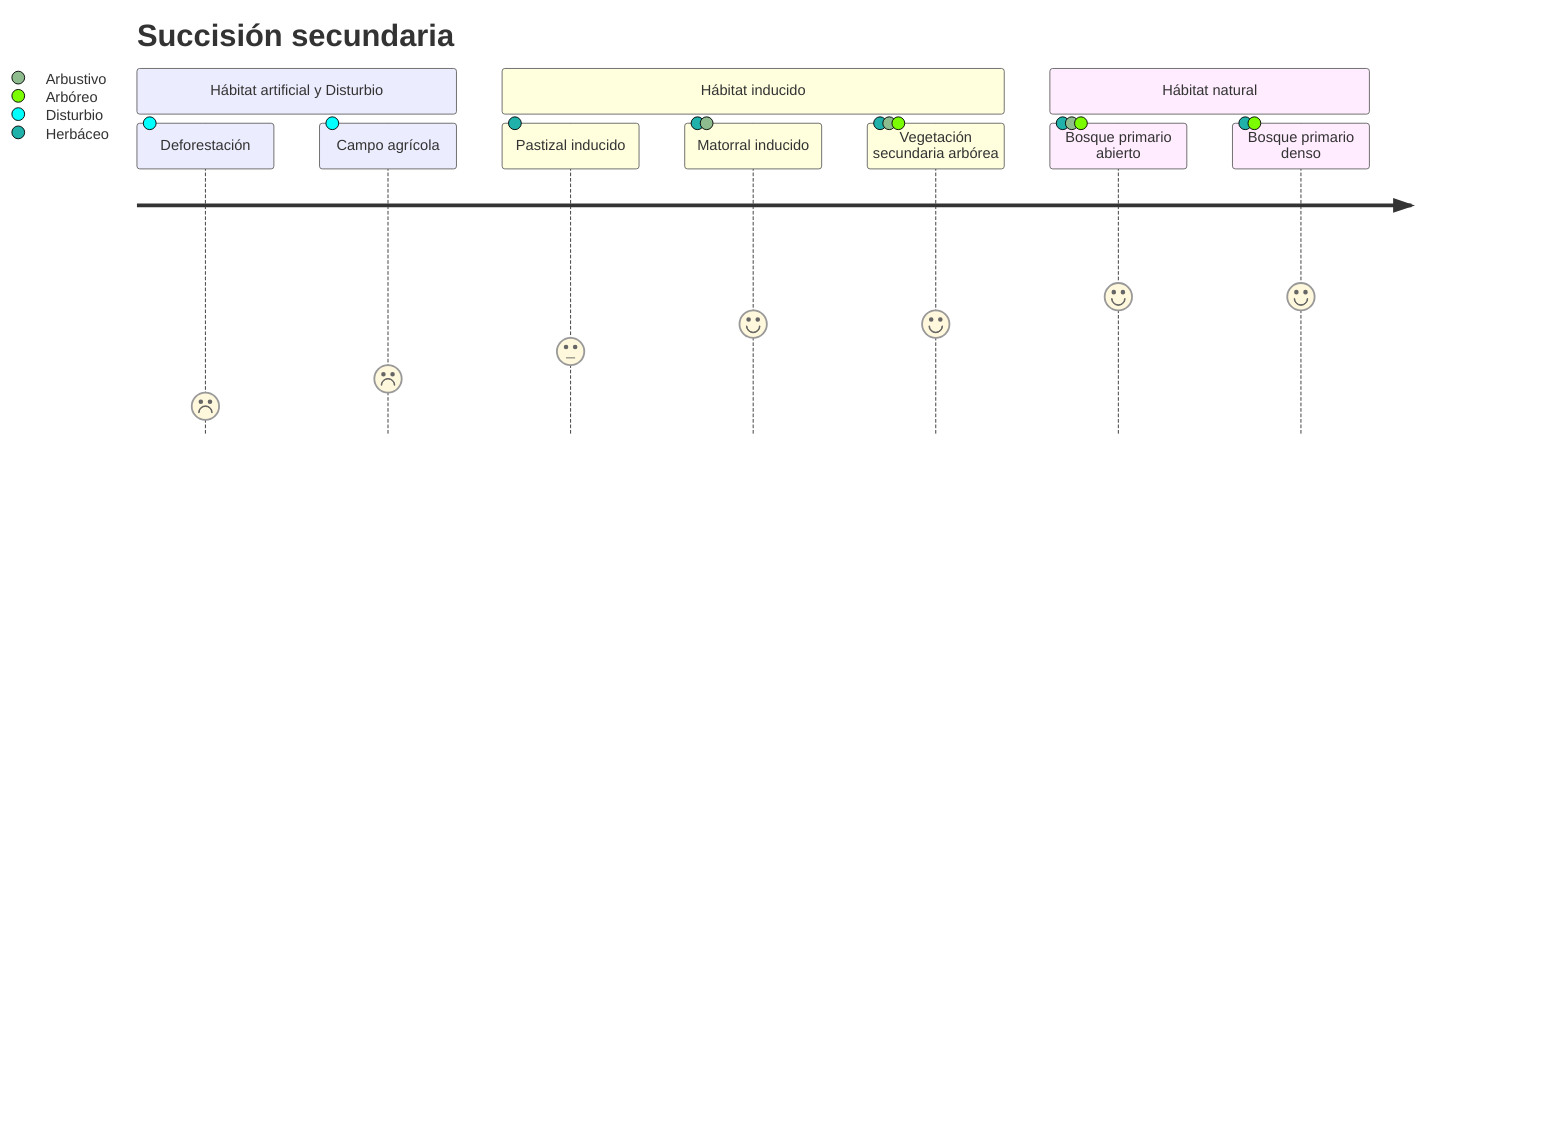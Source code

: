 journey
    title Succisión secundaria
    section Hábitat artificial y Disturbio
      Deforestación: 1: Disturbio
      Campo agrícola: 2: Disturbio
    section Hábitat inducido
      Pastizal inducido: 3: Herbáceo
      Matorral inducido: 4: Herbáceo, Arbustivo
      Vegetación secundaria arbórea: 4: Herbáceo, Arbustivo, Arbóreo
    section Hábitat natural
      Bosque primario abierto: 5:  Herbáceo, Arbustivo, Arbóreo
      Bosque primario denso: 5: Herbáceo, Arbóreo